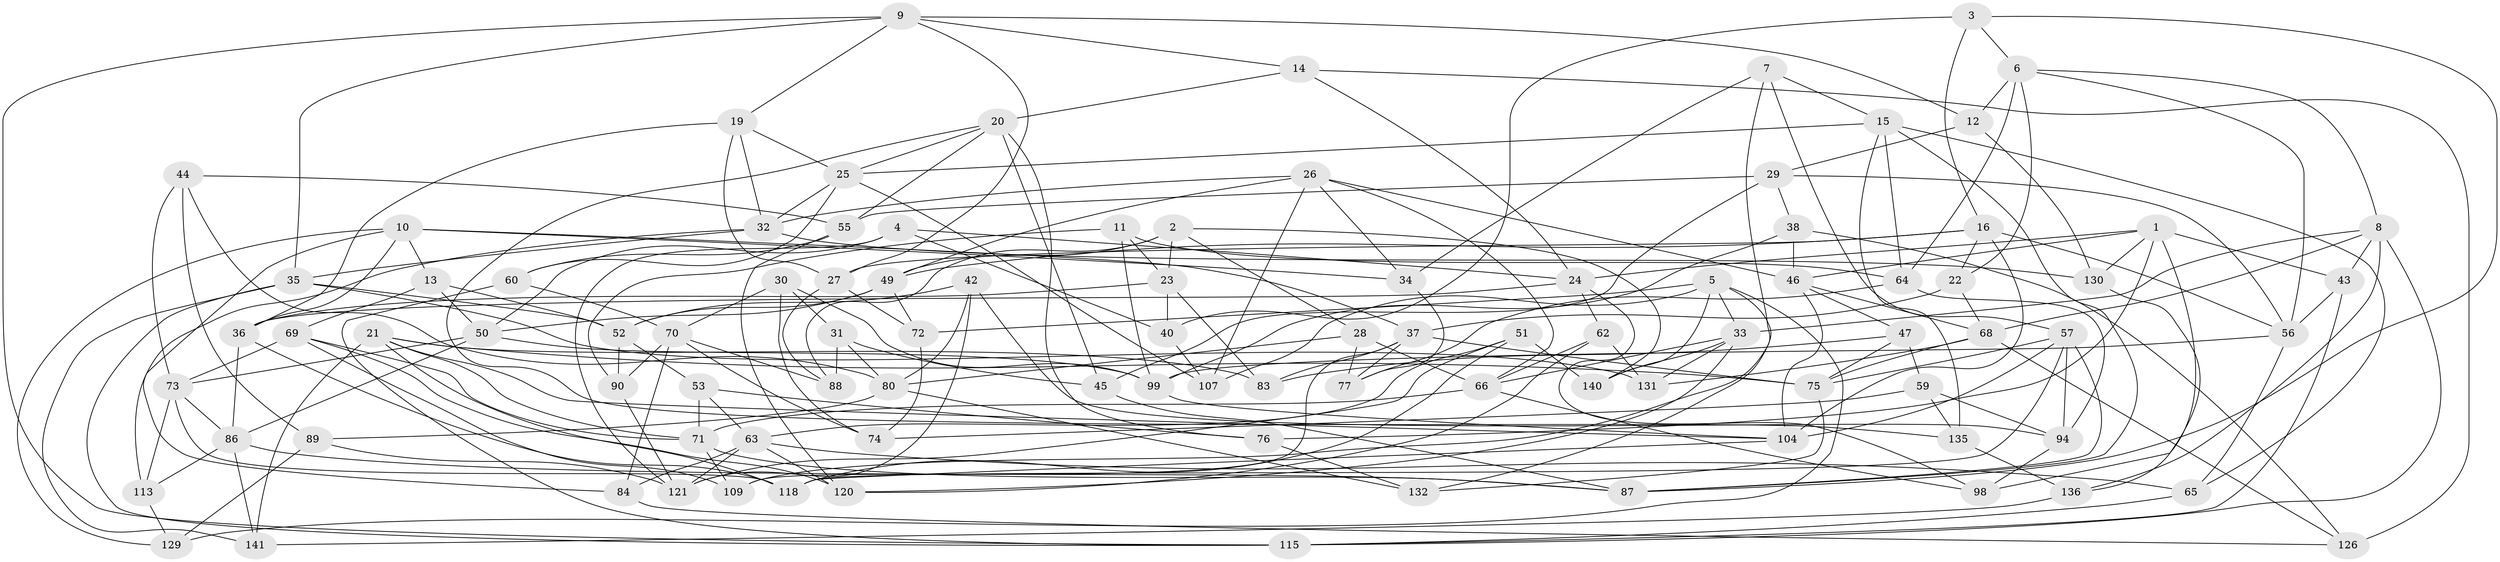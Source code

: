 // original degree distribution, {4: 1.0}
// Generated by graph-tools (version 1.1) at 2025/42/03/06/25 10:42:25]
// undirected, 96 vertices, 236 edges
graph export_dot {
graph [start="1"]
  node [color=gray90,style=filled];
  1 [super="+92"];
  2 [super="+58"];
  3;
  4;
  5 [super="+17"];
  6 [super="+139"];
  7;
  8 [super="+41"];
  9 [super="+102"];
  10 [super="+95"];
  11;
  12;
  13;
  14;
  15 [super="+112"];
  16 [super="+18"];
  19 [super="+96"];
  20 [super="+85"];
  21 [super="+108"];
  22;
  23 [super="+134"];
  24 [super="+54"];
  25 [super="+39"];
  26 [super="+67"];
  27 [super="+125"];
  28;
  29 [super="+101"];
  30;
  31;
  32 [super="+114"];
  33 [super="+128"];
  34;
  35 [super="+144"];
  36 [super="+122"];
  37 [super="+110"];
  38;
  40;
  42;
  43;
  44;
  45;
  46 [super="+48"];
  47 [super="+111"];
  49 [super="+61"];
  50 [super="+133"];
  51;
  52 [super="+81"];
  53;
  55 [super="+142"];
  56 [super="+124"];
  57 [super="+82"];
  59;
  60;
  62;
  63 [super="+103"];
  64 [super="+106"];
  65;
  66 [super="+91"];
  68 [super="+93"];
  69 [super="+79"];
  70 [super="+137"];
  71 [super="+78"];
  72;
  73 [super="+119"];
  74;
  75 [super="+123"];
  76;
  77;
  80 [super="+100"];
  83 [super="+97"];
  84;
  86 [super="+146"];
  87 [super="+117"];
  88;
  89;
  90;
  94 [super="+145"];
  98;
  99 [super="+105"];
  104 [super="+116"];
  107;
  109;
  113;
  115 [super="+147"];
  118 [super="+127"];
  120 [super="+143"];
  121 [super="+138"];
  126;
  129;
  130;
  131;
  132;
  135;
  136;
  140;
  141;
  1 -- 76;
  1 -- 46;
  1 -- 24;
  1 -- 98;
  1 -- 43;
  1 -- 130;
  2 -- 28;
  2 -- 88;
  2 -- 49;
  2 -- 140;
  2 -- 23 [weight=2];
  3 -- 40;
  3 -- 87;
  3 -- 16;
  3 -- 6;
  4 -- 40;
  4 -- 50;
  4 -- 24;
  4 -- 121;
  5 -- 140;
  5 -- 132;
  5 -- 107;
  5 -- 72;
  5 -- 33;
  5 -- 129;
  6 -- 22;
  6 -- 8;
  6 -- 56;
  6 -- 12;
  6 -- 64;
  7 -- 109;
  7 -- 15;
  7 -- 34;
  7 -- 57;
  8 -- 115;
  8 -- 43;
  8 -- 136;
  8 -- 68;
  8 -- 33;
  9 -- 35;
  9 -- 27;
  9 -- 19;
  9 -- 115;
  9 -- 12;
  9 -- 14;
  10 -- 36;
  10 -- 34;
  10 -- 129;
  10 -- 84;
  10 -- 13;
  10 -- 37;
  11 -- 64;
  11 -- 99;
  11 -- 90;
  11 -- 23;
  12 -- 29;
  12 -- 130;
  13 -- 69;
  13 -- 50;
  13 -- 52;
  14 -- 126;
  14 -- 24;
  14 -- 20;
  15 -- 65;
  15 -- 25;
  15 -- 64;
  15 -- 135;
  15 -- 87;
  16 -- 56;
  16 -- 22;
  16 -- 27;
  16 -- 104;
  16 -- 49;
  19 -- 32;
  19 -- 36;
  19 -- 27 [weight=2];
  19 -- 25;
  20 -- 76;
  20 -- 25;
  20 -- 135;
  20 -- 45;
  20 -- 55;
  21 -- 141;
  21 -- 118;
  21 -- 71;
  21 -- 104;
  21 -- 75;
  21 -- 83;
  22 -- 37;
  22 -- 68;
  23 -- 40;
  23 -- 36;
  23 -- 83;
  24 -- 98;
  24 -- 62;
  24 -- 36;
  25 -- 107;
  25 -- 32;
  25 -- 60;
  26 -- 34;
  26 -- 46;
  26 -- 66;
  26 -- 32;
  26 -- 49;
  26 -- 107;
  27 -- 72;
  27 -- 88;
  28 -- 66;
  28 -- 77;
  28 -- 80;
  29 -- 56;
  29 -- 55 [weight=2];
  29 -- 45;
  29 -- 38;
  30 -- 70;
  30 -- 31;
  30 -- 74;
  30 -- 99;
  31 -- 88;
  31 -- 80;
  31 -- 45;
  32 -- 35;
  32 -- 130;
  32 -- 113;
  33 -- 140;
  33 -- 131;
  33 -- 66;
  33 -- 120;
  34 -- 77;
  35 -- 141;
  35 -- 115;
  35 -- 131;
  35 -- 52;
  36 -- 118;
  36 -- 86;
  37 -- 109;
  37 -- 77;
  37 -- 83;
  37 -- 75;
  38 -- 99;
  38 -- 126;
  38 -- 46;
  40 -- 107;
  42 -- 52;
  42 -- 94;
  42 -- 121;
  42 -- 80;
  43 -- 56;
  43 -- 115;
  44 -- 89;
  44 -- 80;
  44 -- 55;
  44 -- 73;
  45 -- 87;
  46 -- 104;
  46 -- 68;
  46 -- 47;
  47 -- 83 [weight=3];
  47 -- 75;
  47 -- 59;
  49 -- 52;
  49 -- 50;
  49 -- 72;
  50 -- 73;
  50 -- 99;
  50 -- 86;
  51 -- 63;
  51 -- 121;
  51 -- 140;
  51 -- 118;
  52 -- 53;
  52 -- 90;
  53 -- 63;
  53 -- 76;
  53 -- 71;
  55 -- 60;
  55 -- 120;
  56 -- 99;
  56 -- 65;
  57 -- 94;
  57 -- 118;
  57 -- 87;
  57 -- 104;
  57 -- 75;
  59 -- 74;
  59 -- 94;
  59 -- 135;
  60 -- 115;
  60 -- 70;
  62 -- 131;
  62 -- 66;
  62 -- 120;
  63 -- 65;
  63 -- 120;
  63 -- 121;
  63 -- 84;
  64 -- 94 [weight=2];
  64 -- 77;
  65 -- 115;
  66 -- 98;
  66 -- 71;
  68 -- 126;
  68 -- 131;
  68 -- 75;
  69 -- 109;
  69 -- 120 [weight=2];
  69 -- 73;
  69 -- 71;
  70 -- 88;
  70 -- 90;
  70 -- 74;
  70 -- 84;
  71 -- 109;
  71 -- 87;
  72 -- 74;
  73 -- 86;
  73 -- 118;
  73 -- 113;
  75 -- 132;
  76 -- 132;
  80 -- 89;
  80 -- 132;
  84 -- 126;
  86 -- 141;
  86 -- 113;
  86 -- 87;
  89 -- 129;
  89 -- 121;
  90 -- 121;
  94 -- 98;
  99 -- 104;
  104 -- 118;
  113 -- 129;
  130 -- 136;
  135 -- 136;
  136 -- 141;
}
